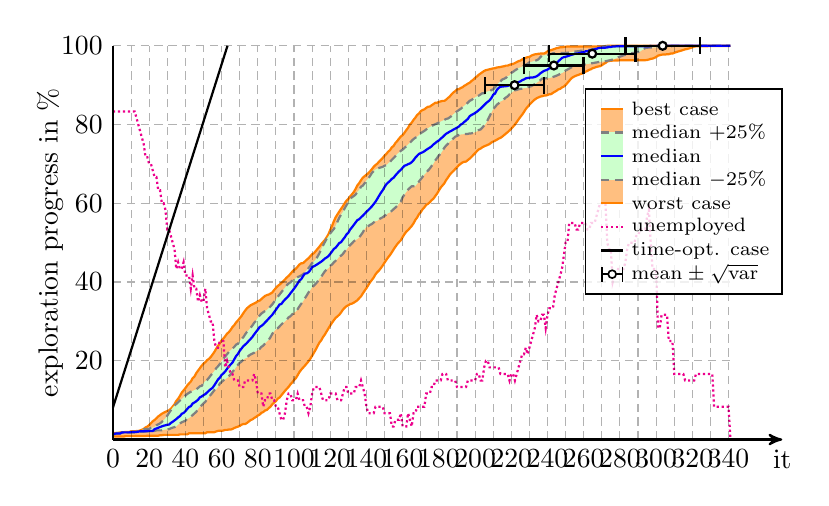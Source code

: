 \begin{tikzpicture}[thick]


% plot data, scaled to 8cm
\begin{scope}[yscale=0.05, xscale=0.023]
\draw[draw=orange, fill=orange!50] (0.00, 0.73) -- (1.00, 0.76) -- (2.00, 0.76) -- (3.00, 0.76) -- (4.00, 0.76) -- (5.00, 0.76) -- (6.00, 0.76) -- (7.00, 0.87) -- (8.00, 0.87) -- (9.00, 0.87) -- (10.00, 0.87) -- (11.00, 0.87) -- (12.00, 0.87) -- (13.00, 0.89) -- (14.00, 0.89) -- (15.00, 0.89) -- (16.00, 0.89) -- (17.00, 0.89) -- (18.00, 0.89) -- (19.00, 0.98) -- (20.00, 0.98) -- (21.00, 0.98) -- (22.00, 0.98) -- (23.00, 0.98) -- (24.00, 0.98) -- (25.00, 0.98) -- (26.00, 1.09) -- (27.00, 1.09) -- (28.00, 1.18) -- (29.00, 1.18) -- (30.00, 1.18) -- (31.00, 1.18) -- (32.00, 1.18) -- (33.00, 1.18) -- (34.00, 1.18) -- (35.00, 1.18) -- (36.00, 1.18) -- (37.00, 1.31) -- (38.00, 1.31) -- (39.00, 1.31) -- (40.00, 1.31) -- (41.00, 1.31) -- (42.00, 1.58) -- (43.00, 1.60) -- (44.00, 1.60) -- (45.00, 1.60) -- (46.00, 1.60) -- (47.00, 1.60) -- (48.00, 1.60) -- (49.00, 1.60) -- (50.00, 1.60) -- (51.00, 1.60) -- (52.00, 1.87) -- (53.00, 1.87) -- (54.00, 1.87) -- (55.00, 1.87) -- (56.00, 1.87) -- (57.00, 2.05) -- (58.00, 2.20) -- (59.00, 2.22) -- (60.00, 2.22) -- (61.00, 2.29) -- (62.00, 2.45) -- (63.00, 2.45) -- (64.00, 2.54) -- (65.00, 2.54) -- (66.00, 2.67) -- (67.00, 2.94) -- (68.00, 3.11) -- (69.00, 3.27) -- (70.00, 3.45) -- (71.00, 3.76) -- (72.00, 3.94) -- (73.00, 3.94) -- (74.00, 4.20) -- (75.00, 4.56) -- (76.00, 4.94) -- (77.00, 5.11) -- (78.00, 5.47) -- (79.00, 5.74) -- (80.00, 6.09) -- (81.00, 6.34) -- (82.00, 6.80) -- (83.00, 6.98) -- (84.00, 7.38) -- (85.00, 7.52) -- (86.00, 7.96) -- (87.00, 8.34) -- (88.00, 8.96) -- (89.00, 9.38) -- (90.00, 9.76) -- (91.00, 10.38) -- (92.00, 10.67) -- (93.00, 11.23) -- (94.00, 11.79) -- (95.00, 12.36) -- (96.00, 12.88) -- (97.00, 13.36) -- (98.00, 14.01) -- (99.00, 14.50) -- (100.00, 15.12) -- (101.00, 15.57) -- (102.00, 16.34) -- (103.00, 17.14) -- (104.00, 17.75) -- (105.00, 18.26) -- (106.00, 18.75) -- (107.00, 19.32) -- (108.00, 19.86) -- (109.00, 20.52) -- (110.00, 21.28) -- (111.00, 22.06) -- (112.00, 22.86) -- (113.00, 23.75) -- (114.00, 24.62) -- (115.00, 25.17) -- (116.00, 26.02) -- (117.00, 26.64) -- (118.00, 27.44) -- (119.00, 28.20) -- (120.00, 28.97) -- (121.00, 29.66) -- (122.00, 30.31) -- (123.00, 30.91) -- (124.00, 31.29) -- (125.00, 31.71) -- (126.00, 32.27) -- (127.00, 32.98) -- (128.00, 33.47) -- (129.00, 33.87) -- (130.00, 34.09) -- (131.00, 34.42) -- (132.00, 34.51) -- (133.00, 34.76) -- (134.00, 35.07) -- (135.00, 35.38) -- (136.00, 35.89) -- (137.00, 36.36) -- (138.00, 37.11) -- (139.00, 37.80) -- (140.00, 38.45) -- (141.00, 39.20) -- (142.00, 39.94) -- (143.00, 40.54) -- (144.00, 41.14) -- (145.00, 41.96) -- (146.00, 42.52) -- (147.00, 42.98) -- (148.00, 43.56) -- (149.00, 44.21) -- (150.00, 44.94) -- (151.00, 45.63) -- (152.00, 46.28) -- (153.00, 46.85) -- (154.00, 47.54) -- (155.00, 48.28) -- (156.00, 48.97) -- (157.00, 49.61) -- (158.00, 50.14) -- (159.00, 50.61) -- (160.00, 51.43) -- (161.00, 52.17) -- (162.00, 52.79) -- (163.00, 53.21) -- (164.00, 53.72) -- (165.00, 54.24) -- (166.00, 54.90) -- (167.00, 55.77) -- (168.00, 56.39) -- (169.00, 57.24) -- (170.00, 57.75) -- (171.00, 58.48) -- (172.00, 58.97) -- (173.00, 59.60) -- (174.00, 59.88) -- (175.00, 60.26) -- (176.00, 60.80) -- (177.00, 61.17) -- (178.00, 61.84) -- (179.00, 62.46) -- (180.00, 63.24) -- (181.00, 64.00) -- (182.00, 64.53) -- (183.00, 65.07) -- (184.00, 65.89) -- (185.00, 66.53) -- (186.00, 67.24) -- (187.00, 67.76) -- (188.00, 68.18) -- (189.00, 68.69) -- (190.00, 69.16) -- (191.00, 69.67) -- (192.00, 70.02) -- (193.00, 70.36) -- (194.00, 70.54) -- (195.00, 70.60) -- (196.00, 70.98) -- (197.00, 71.34) -- (198.00, 71.78) -- (199.00, 72.27) -- (200.00, 72.72) -- (201.00, 73.25) -- (202.00, 73.67) -- (203.00, 73.89) -- (204.00, 74.23) -- (205.00, 74.47) -- (206.00, 74.65) -- (207.00, 74.85) -- (208.00, 75.05) -- (209.00, 75.45) -- (210.00, 75.69) -- (211.00, 75.90) -- (212.00, 76.14) -- (213.00, 76.43) -- (214.00, 76.61) -- (215.00, 76.94) -- (216.00, 77.32) -- (217.00, 77.70) -- (218.00, 78.07) -- (219.00, 78.50) -- (220.00, 78.96) -- (221.00, 79.48) -- (222.00, 80.01) -- (223.00, 80.63) -- (224.00, 81.30) -- (225.00, 81.92) -- (226.00, 82.52) -- (227.00, 83.19) -- (228.00, 83.94) -- (229.00, 84.48) -- (230.00, 85.06) -- (231.00, 85.50) -- (232.00, 85.97) -- (233.00, 86.37) -- (234.00, 86.68) -- (235.00, 86.90) -- (236.00, 87.10) -- (237.00, 87.19) -- (238.00, 87.35) -- (239.00, 87.37) -- (240.00, 87.50) -- (241.00, 87.70) -- (242.00, 87.73) -- (243.00, 88.06) -- (244.00, 88.33) -- (245.00, 88.59) -- (246.00, 88.93) -- (247.00, 89.08) -- (248.00, 89.42) -- (249.00, 89.64) -- (250.00, 90.06) -- (251.00, 90.57) -- (252.00, 91.11) -- (253.00, 91.66) -- (254.00, 92.02) -- (255.00, 92.26) -- (256.00, 92.46) -- (257.00, 92.60) -- (258.00, 92.80) -- (259.00, 92.93) -- (260.00, 93.15) -- (261.00, 93.44) -- (262.00, 93.62) -- (263.00, 93.91) -- (264.00, 94.06) -- (265.00, 94.33) -- (266.00, 94.46) -- (267.00, 94.64) -- (268.00, 94.75) -- (269.00, 94.82) -- (270.00, 95.06) -- (271.00, 95.40) -- (272.00, 95.64) -- (273.00, 96.02) -- (274.00, 96.15) -- (275.00, 96.20) -- (276.00, 96.24) -- (277.00, 96.24) -- (278.00, 96.26) -- (279.00, 96.29) -- (280.00, 96.31) -- (281.00, 96.31) -- (282.00, 96.31) -- (283.00, 96.31) -- (284.00, 96.31) -- (285.00, 96.31) -- (286.00, 96.31) -- (287.00, 96.31) -- (288.00, 96.31) -- (289.00, 96.31) -- (290.00, 96.33) -- (291.00, 96.33) -- (292.00, 96.33) -- (293.00, 96.33) -- (294.00, 96.35) -- (295.00, 96.40) -- (296.00, 96.53) -- (297.00, 96.69) -- (298.00, 96.75) -- (299.00, 96.93) -- (300.00, 97.15) -- (301.00, 97.51) -- (302.00, 97.62) -- (303.00, 97.75) -- (304.00, 97.78) -- (305.00, 97.78) -- (306.00, 97.87) -- (307.00, 97.87) -- (308.00, 98.02) -- (309.00, 98.02) -- (310.00, 98.22) -- (311.00, 98.38) -- (312.00, 98.53) -- (313.00, 98.67) -- (314.00, 98.80) -- (315.00, 98.95) -- (316.00, 99.11) -- (317.00, 99.18) -- (318.00, 99.31) -- (319.00, 99.47) -- (320.00, 99.62) -- (321.00, 99.78) -- (322.00, 99.87) -- (323.00, 99.87) -- (324.00, 99.87) -- (325.00, 99.87) -- (326.00, 99.87) -- (327.00, 99.87) -- (328.00, 99.89) -- (329.00, 99.93) -- (330.00, 99.93) -- (331.00, 99.93) -- (332.00, 99.93) -- (333.00, 99.93) -- (334.00, 99.93) -- (335.00, 99.93) -- (336.00, 99.93) -- (337.00, 99.93) -- (338.00, 99.93) -- (339.00, 99.93) -- (340.00, 99.93) -- (341.00, 100.00) -- (341.00, 100.00) -- (340.00, 100.00) -- (339.00, 100.00) -- (338.00, 100.00) -- (337.00, 100.00) -- (336.00, 100.00) -- (335.00, 100.00) -- (334.00, 100.00) -- (333.00, 100.00) -- (332.00, 100.00) -- (331.00, 100.00) -- (330.00, 100.00) -- (329.00, 100.00) -- (328.00, 100.00) -- (327.00, 100.00) -- (326.00, 100.00) -- (325.00, 100.00) -- (324.00, 100.00) -- (323.00, 100.00) -- (322.00, 100.00) -- (321.00, 100.00) -- (320.00, 100.00) -- (319.00, 100.00) -- (318.00, 100.00) -- (317.00, 100.00) -- (316.00, 100.00) -- (315.00, 100.00) -- (314.00, 100.00) -- (313.00, 100.00) -- (312.00, 100.00) -- (311.00, 100.00) -- (310.00, 100.00) -- (309.00, 100.00) -- (308.00, 100.00) -- (307.00, 100.00) -- (306.00, 100.00) -- (305.00, 100.00) -- (304.00, 100.00) -- (303.00, 100.00) -- (302.00, 100.00) -- (301.00, 100.00) -- (300.00, 100.00) -- (299.00, 100.00) -- (298.00, 100.00) -- (297.00, 100.00) -- (296.00, 100.00) -- (295.00, 100.00) -- (294.00, 100.00) -- (293.00, 100.00) -- (292.00, 100.00) -- (291.00, 100.00) -- (290.00, 100.00) -- (289.00, 100.00) -- (288.00, 100.00) -- (287.00, 100.00) -- (286.00, 100.00) -- (285.00, 100.00) -- (284.00, 100.00) -- (283.00, 100.00) -- (282.00, 100.00) -- (281.00, 100.00) -- (280.00, 100.00) -- (279.00, 100.00) -- (278.00, 100.00) -- (277.00, 100.00) -- (276.00, 100.00) -- (275.00, 100.00) -- (274.00, 100.00) -- (273.00, 100.00) -- (272.00, 99.93) -- (271.00, 99.84) -- (270.00, 99.84) -- (269.00, 99.84) -- (268.00, 99.84) -- (267.00, 99.84) -- (266.00, 99.84) -- (265.00, 99.84) -- (264.00, 99.84) -- (263.00, 99.84) -- (262.00, 99.84) -- (261.00, 99.84) -- (260.00, 99.84) -- (259.00, 99.84) -- (258.00, 99.84) -- (257.00, 99.84) -- (256.00, 99.84) -- (255.00, 99.84) -- (254.00, 99.84) -- (253.00, 99.84) -- (252.00, 99.84) -- (251.00, 99.82) -- (250.00, 99.78) -- (249.00, 99.73) -- (248.00, 99.64) -- (247.00, 99.62) -- (246.00, 99.49) -- (245.00, 99.40) -- (244.00, 99.22) -- (243.00, 99.07) -- (242.00, 98.91) -- (241.00, 98.80) -- (240.00, 98.60) -- (239.00, 98.24) -- (238.00, 98.02) -- (237.00, 98.02) -- (236.00, 98.02) -- (235.00, 97.98) -- (234.00, 97.89) -- (233.00, 97.82) -- (232.00, 97.69) -- (231.00, 97.49) -- (230.00, 97.18) -- (229.00, 97.11) -- (228.00, 96.95) -- (227.00, 96.75) -- (226.00, 96.55) -- (225.00, 96.24) -- (224.00, 96.11) -- (223.00, 95.86) -- (222.00, 95.62) -- (221.00, 95.40) -- (220.00, 95.31) -- (219.00, 95.17) -- (218.00, 94.97) -- (217.00, 94.97) -- (216.00, 94.80) -- (215.00, 94.73) -- (214.00, 94.62) -- (213.00, 94.55) -- (212.00, 94.49) -- (211.00, 94.31) -- (210.00, 94.26) -- (209.00, 94.15) -- (208.00, 94.04) -- (207.00, 93.93) -- (206.00, 93.82) -- (205.00, 93.62) -- (204.00, 93.28) -- (203.00, 92.97) -- (202.00, 92.64) -- (201.00, 92.19) -- (200.00, 91.86) -- (199.00, 91.39) -- (198.00, 91.06) -- (197.00, 90.62) -- (196.00, 90.39) -- (195.00, 90.08) -- (194.00, 89.84) -- (193.00, 89.46) -- (192.00, 89.28) -- (191.00, 88.97) -- (190.00, 88.93) -- (189.00, 88.48) -- (188.00, 88.15) -- (187.00, 87.68) -- (186.00, 87.12) -- (185.00, 86.75) -- (184.00, 86.32) -- (183.00, 86.01) -- (182.00, 86.01) -- (181.00, 85.88) -- (180.00, 85.75) -- (179.00, 85.52) -- (178.00, 85.52) -- (177.00, 85.21) -- (176.00, 84.90) -- (175.00, 84.57) -- (174.00, 84.52) -- (173.00, 84.23) -- (172.00, 83.86) -- (171.00, 83.70) -- (170.00, 83.39) -- (169.00, 82.81) -- (168.00, 82.43) -- (167.00, 81.74) -- (166.00, 81.19) -- (165.00, 80.48) -- (164.00, 80.03) -- (163.00, 79.19) -- (162.00, 78.59) -- (161.00, 77.92) -- (160.00, 77.32) -- (159.00, 76.96) -- (158.00, 76.43) -- (157.00, 75.81) -- (156.00, 75.32) -- (155.00, 74.56) -- (154.00, 74.21) -- (153.00, 73.49) -- (152.00, 73.12) -- (151.00, 72.54) -- (150.00, 72.11) -- (149.00, 71.51) -- (148.00, 71.05) -- (147.00, 70.60) -- (146.00, 70.07) -- (145.00, 69.71) -- (144.00, 69.27) -- (143.00, 68.67) -- (142.00, 68.13) -- (141.00, 67.62) -- (140.00, 67.27) -- (139.00, 66.89) -- (138.00, 66.51) -- (137.00, 65.87) -- (136.00, 65.13) -- (135.00, 64.55) -- (134.00, 63.66) -- (133.00, 62.84) -- (132.00, 62.29) -- (131.00, 61.75) -- (130.00, 61.13) -- (129.00, 60.68) -- (128.00, 60.04) -- (127.00, 59.26) -- (126.00, 58.62) -- (125.00, 57.91) -- (124.00, 57.19) -- (123.00, 56.46) -- (122.00, 55.44) -- (121.00, 54.24) -- (120.00, 53.24) -- (119.00, 52.12) -- (118.00, 51.35) -- (117.00, 50.66) -- (116.00, 50.14) -- (115.00, 49.59) -- (114.00, 48.97) -- (113.00, 48.43) -- (112.00, 47.88) -- (111.00, 47.32) -- (110.00, 47.08) -- (109.00, 46.56) -- (108.00, 46.03) -- (107.00, 45.67) -- (106.00, 45.23) -- (105.00, 44.81) -- (104.00, 44.76) -- (103.00, 44.47) -- (102.00, 43.90) -- (101.00, 43.38) -- (100.00, 43.05) -- (99.00, 42.61) -- (98.00, 42.07) -- (97.00, 41.56) -- (96.00, 41.16) -- (95.00, 40.67) -- (94.00, 40.16) -- (93.00, 39.78) -- (92.00, 39.34) -- (91.00, 39.00) -- (90.00, 38.49) -- (89.00, 37.96) -- (88.00, 37.36) -- (87.00, 37.07) -- (86.00, 36.82) -- (85.00, 36.69) -- (84.00, 36.47) -- (83.00, 36.11) -- (82.00, 35.67) -- (81.00, 35.29) -- (80.00, 35.13) -- (79.00, 34.78) -- (78.00, 34.56) -- (77.00, 34.33) -- (76.00, 34.09) -- (75.00, 33.73) -- (74.00, 33.33) -- (73.00, 32.76) -- (72.00, 32.09) -- (71.00, 31.38) -- (70.00, 30.80) -- (69.00, 30.24) -- (68.00, 29.73) -- (67.00, 29.06) -- (66.00, 28.57) -- (65.00, 27.86) -- (64.00, 27.28) -- (63.00, 26.88) -- (62.00, 26.24) -- (61.00, 25.66) -- (60.00, 25.17) -- (59.00, 24.44) -- (58.00, 23.77) -- (57.00, 23.04) -- (56.00, 22.24) -- (55.00, 21.59) -- (54.00, 20.95) -- (53.00, 20.48) -- (52.00, 20.17) -- (51.00, 19.64) -- (50.00, 19.26) -- (49.00, 18.75) -- (48.00, 18.12) -- (47.00, 17.50) -- (46.00, 16.86) -- (45.00, 15.99) -- (44.00, 15.57) -- (43.00, 14.72) -- (42.00, 14.25) -- (41.00, 13.72) -- (40.00, 13.05) -- (39.00, 12.47) -- (38.00, 11.92) -- (37.00, 11.10) -- (36.00, 10.34) -- (35.00, 9.83) -- (34.00, 8.96) -- (33.00, 8.38) -- (32.00, 7.81) -- (31.00, 7.45) -- (30.00, 7.23) -- (29.00, 7.03) -- (28.00, 6.80) -- (27.00, 6.56) -- (26.00, 6.20) -- (25.00, 5.87) -- (24.00, 5.40) -- (23.00, 4.98) -- (22.00, 4.65) -- (21.00, 4.16) -- (20.00, 3.67) -- (19.00, 3.29) -- (18.00, 3.09) -- (17.00, 2.69) -- (16.00, 2.49) -- (15.00, 2.31) -- (14.00, 2.18) -- (13.00, 2.16) -- (12.00, 2.09) -- (11.00, 2.09) -- (10.00, 2.09) -- (9.00, 1.93) -- (8.00, 1.93) -- (7.00, 1.93) -- (6.00, 1.87) -- (5.00, 1.87) -- (4.00, 1.78) -- (3.00, 1.71) -- (2.00, 1.65) -- (1.00, 1.65) -- (0.00, 1.36);
\draw[gray, densely dashed, fill=green!20] (0.00, 1.29) -- (1.00, 1.36) -- (2.00, 1.56) -- (3.00, 1.56) -- (4.00, 1.56) -- (5.00, 1.56) -- (6.00, 1.56) -- (7.00, 1.73) -- (8.00, 1.78) -- (9.00, 1.78) -- (10.00, 1.78) -- (11.00, 1.78) -- (12.00, 1.78) -- (13.00, 1.91) -- (14.00, 1.93) -- (15.00, 2.00) -- (16.00, 2.00) -- (17.00, 2.00) -- (18.00, 2.02) -- (19.00, 2.02) -- (20.00, 2.02) -- (21.00, 2.02) -- (22.00, 2.02) -- (23.00, 2.18) -- (24.00, 2.33) -- (25.00, 2.33) -- (26.00, 2.33) -- (27.00, 2.33) -- (28.00, 2.47) -- (29.00, 2.54) -- (30.00, 2.56) -- (31.00, 2.65) -- (32.00, 2.85) -- (33.00, 3.02) -- (34.00, 3.16) -- (35.00, 3.36) -- (36.00, 3.82) -- (37.00, 4.09) -- (38.00, 4.38) -- (39.00, 4.58) -- (40.00, 4.76) -- (41.00, 5.27) -- (42.00, 5.45) -- (43.00, 5.83) -- (44.00, 6.20) -- (45.00, 6.63) -- (46.00, 7.03) -- (47.00, 7.76) -- (48.00, 8.34) -- (49.00, 8.69) -- (50.00, 9.18) -- (51.00, 9.58) -- (52.00, 10.23) -- (53.00, 10.87) -- (54.00, 11.34) -- (55.00, 11.94) -- (56.00, 12.54) -- (57.00, 12.70) -- (58.00, 13.36) -- (59.00, 14.19) -- (60.00, 14.61) -- (61.00, 15.03) -- (62.00, 15.34) -- (63.00, 15.63) -- (64.00, 16.10) -- (65.00, 16.57) -- (66.00, 17.17) -- (67.00, 17.72) -- (68.00, 18.37) -- (69.00, 18.95) -- (70.00, 19.50) -- (71.00, 19.79) -- (72.00, 20.28) -- (73.00, 20.59) -- (74.00, 20.79) -- (75.00, 21.30) -- (76.00, 21.59) -- (77.00, 21.81) -- (78.00, 22.04) -- (79.00, 22.46) -- (80.00, 22.66) -- (81.00, 23.02) -- (82.00, 23.55) -- (83.00, 23.86) -- (84.00, 24.39) -- (85.00, 24.93) -- (86.00, 25.31) -- (87.00, 26.00) -- (88.00, 26.86) -- (89.00, 27.46) -- (90.00, 28.02) -- (91.00, 28.24) -- (92.00, 28.73) -- (93.00, 29.22) -- (94.00, 29.66) -- (95.00, 30.00) -- (96.00, 30.46) -- (97.00, 31.02) -- (98.00, 31.31) -- (99.00, 31.80) -- (100.00, 32.22) -- (101.00, 32.53) -- (102.00, 33.11) -- (103.00, 33.82) -- (104.00, 34.49) -- (105.00, 35.11) -- (106.00, 35.87) -- (107.00, 36.58) -- (108.00, 37.36) -- (109.00, 37.96) -- (110.00, 38.69) -- (111.00, 39.11) -- (112.00, 39.58) -- (113.00, 40.09) -- (114.00, 40.89) -- (115.00, 41.34) -- (116.00, 42.03) -- (117.00, 42.70) -- (118.00, 43.18) -- (119.00, 43.50) -- (120.00, 44.16) -- (121.00, 44.45) -- (122.00, 45.01) -- (123.00, 45.41) -- (124.00, 45.88) -- (125.00, 46.48) -- (126.00, 46.70) -- (127.00, 47.14) -- (128.00, 47.79) -- (129.00, 48.23) -- (130.00, 48.92) -- (131.00, 49.39) -- (132.00, 49.83) -- (133.00, 50.34) -- (134.00, 50.66) -- (135.00, 50.97) -- (136.00, 51.32) -- (137.00, 51.97) -- (138.00, 52.61) -- (139.00, 53.46) -- (140.00, 54.04) -- (141.00, 54.21) -- (142.00, 54.53) -- (143.00, 54.75) -- (144.00, 55.13) -- (145.00, 55.50) -- (146.00, 55.57) -- (147.00, 55.97) -- (148.00, 56.22) -- (149.00, 56.46) -- (150.00, 56.84) -- (151.00, 57.10) -- (152.00, 57.53) -- (153.00, 57.68) -- (154.00, 58.08) -- (155.00, 58.53) -- (156.00, 58.91) -- (157.00, 59.35) -- (158.00, 60.02) -- (159.00, 60.48) -- (160.00, 61.55) -- (161.00, 62.26) -- (162.00, 62.91) -- (163.00, 63.49) -- (164.00, 63.93) -- (165.00, 64.31) -- (166.00, 64.33) -- (167.00, 64.40) -- (168.00, 64.98) -- (169.00, 65.51) -- (170.00, 66.13) -- (171.00, 66.71) -- (172.00, 67.33) -- (173.00, 67.80) -- (174.00, 68.33) -- (175.00, 68.82) -- (176.00, 69.49) -- (177.00, 70.09) -- (178.00, 70.89) -- (179.00, 71.49) -- (180.00, 72.16) -- (181.00, 72.60) -- (182.00, 73.34) -- (183.00, 74.09) -- (184.00, 74.67) -- (185.00, 75.09) -- (186.00, 75.72) -- (187.00, 76.01) -- (188.00, 76.47) -- (189.00, 76.90) -- (190.00, 77.10) -- (191.00, 77.34) -- (192.00, 77.47) -- (193.00, 77.52) -- (194.00, 77.61) -- (195.00, 77.61) -- (196.00, 77.63) -- (197.00, 77.74) -- (198.00, 77.76) -- (199.00, 77.90) -- (200.00, 78.07) -- (201.00, 78.27) -- (202.00, 78.61) -- (203.00, 78.74) -- (204.00, 79.21) -- (205.00, 79.76) -- (206.00, 80.28) -- (207.00, 81.21) -- (208.00, 82.14) -- (209.00, 83.03) -- (210.00, 83.92) -- (211.00, 84.43) -- (212.00, 85.01) -- (213.00, 85.39) -- (214.00, 85.86) -- (215.00, 86.06) -- (216.00, 86.46) -- (217.00, 86.88) -- (218.00, 87.15) -- (219.00, 87.68) -- (220.00, 88.06) -- (221.00, 88.41) -- (222.00, 88.70) -- (223.00, 88.81) -- (224.00, 88.97) -- (225.00, 89.06) -- (226.00, 89.13) -- (227.00, 89.24) -- (228.00, 89.26) -- (229.00, 89.44) -- (230.00, 89.64) -- (231.00, 89.73) -- (232.00, 90.02) -- (233.00, 90.26) -- (234.00, 90.59) -- (235.00, 90.95) -- (236.00, 91.24) -- (237.00, 91.66) -- (238.00, 91.71) -- (239.00, 91.73) -- (240.00, 91.75) -- (241.00, 91.84) -- (242.00, 91.93) -- (243.00, 92.08) -- (244.00, 92.24) -- (245.00, 92.42) -- (246.00, 92.62) -- (247.00, 92.88) -- (248.00, 93.08) -- (249.00, 93.35) -- (250.00, 93.73) -- (251.00, 93.97) -- (252.00, 94.22) -- (253.00, 94.49) -- (254.00, 94.66) -- (255.00, 94.84) -- (256.00, 94.97) -- (257.00, 94.97) -- (258.00, 95.04) -- (259.00, 95.13) -- (260.00, 95.20) -- (261.00, 95.29) -- (262.00, 95.37) -- (263.00, 95.44) -- (264.00, 95.53) -- (265.00, 95.60) -- (266.00, 95.69) -- (267.00, 95.77) -- (268.00, 95.86) -- (269.00, 95.93) -- (270.00, 95.98) -- (271.00, 96.02) -- (272.00, 96.09) -- (273.00, 96.18) -- (274.00, 96.29) -- (275.00, 96.38) -- (276.00, 96.51) -- (277.00, 96.66) -- (278.00, 96.84) -- (279.00, 97.09) -- (280.00, 97.26) -- (281.00, 97.40) -- (282.00, 97.58) -- (283.00, 97.71) -- (284.00, 97.84) -- (285.00, 97.95) -- (286.00, 98.09) -- (287.00, 98.18) -- (288.00, 98.22) -- (289.00, 98.35) -- (290.00, 98.42) -- (291.00, 98.49) -- (292.00, 98.84) -- (293.00, 99.07) -- (294.00, 99.47) -- (295.00, 99.51) -- (296.00, 99.56) -- (297.00, 99.56) -- (298.00, 99.56) -- (299.00, 99.58) -- (300.00, 99.58) -- (301.00, 99.64) -- (302.00, 99.64) -- (303.00, 99.73) -- (304.00, 99.87) -- (305.00, 99.87) -- (306.00, 99.87) -- (307.00, 99.87) -- (308.00, 99.89) -- (309.00, 99.93) -- (310.00, 100.00) -- (311.00, 100.00) -- (312.00, 100.00) -- (313.00, 100.00) -- (314.00, 100.00) -- (315.00, 100.00) -- (316.00, 100.00) -- (317.00, 100.00) -- (318.00, 100.00) -- (319.00, 100.00) -- (320.00, 100.00) -- (321.00, 100.00) -- (322.00, 100.00) -- (323.00, 100.00) -- (324.00, 100.00) -- (325.00, 100.00) -- (326.00, 100.00) -- (327.00, 100.00) -- (328.00, 100.00) -- (329.00, 100.00) -- (330.00, 100.00) -- (331.00, 100.00) -- (332.00, 100.00) -- (333.00, 100.00) -- (334.00, 100.00) -- (335.00, 100.00) -- (336.00, 100.00) -- (337.00, 100.00) -- (338.00, 100.00) -- (339.00, 100.00) -- (340.00, 100.00) -- (341.00, 100.00) -- (341.00, 100.00) -- (340.00, 100.00) -- (339.00, 100.00) -- (338.00, 100.00) -- (337.00, 100.00) -- (336.00, 100.00) -- (335.00, 100.00) -- (334.00, 100.00) -- (333.00, 100.00) -- (332.00, 100.00) -- (331.00, 100.00) -- (330.00, 100.00) -- (329.00, 100.00) -- (328.00, 100.00) -- (327.00, 100.00) -- (326.00, 100.00) -- (325.00, 100.00) -- (324.00, 100.00) -- (323.00, 100.00) -- (322.00, 100.00) -- (321.00, 100.00) -- (320.00, 100.00) -- (319.00, 100.00) -- (318.00, 100.00) -- (317.00, 100.00) -- (316.00, 100.00) -- (315.00, 100.00) -- (314.00, 100.00) -- (313.00, 100.00) -- (312.00, 100.00) -- (311.00, 100.00) -- (310.00, 100.00) -- (309.00, 100.00) -- (308.00, 100.00) -- (307.00, 100.00) -- (306.00, 100.00) -- (305.00, 100.00) -- (304.00, 100.00) -- (303.00, 100.00) -- (302.00, 100.00) -- (301.00, 100.00) -- (300.00, 100.00) -- (299.00, 100.00) -- (298.00, 100.00) -- (297.00, 100.00) -- (296.00, 99.98) -- (295.00, 99.98) -- (294.00, 99.98) -- (293.00, 99.98) -- (292.00, 99.98) -- (291.00, 99.98) -- (290.00, 99.98) -- (289.00, 99.98) -- (288.00, 99.98) -- (287.00, 99.98) -- (286.00, 99.98) -- (285.00, 99.98) -- (284.00, 99.98) -- (283.00, 99.98) -- (282.00, 99.96) -- (281.00, 99.96) -- (280.00, 99.96) -- (279.00, 99.96) -- (278.00, 99.96) -- (277.00, 99.89) -- (276.00, 99.87) -- (275.00, 99.87) -- (274.00, 99.87) -- (273.00, 99.87) -- (272.00, 99.84) -- (271.00, 99.80) -- (270.00, 99.67) -- (269.00, 99.60) -- (268.00, 99.47) -- (267.00, 99.33) -- (266.00, 99.22) -- (265.00, 99.13) -- (264.00, 99.04) -- (263.00, 98.95) -- (262.00, 98.89) -- (261.00, 98.82) -- (260.00, 98.78) -- (259.00, 98.78) -- (258.00, 98.71) -- (257.00, 98.62) -- (256.00, 98.58) -- (255.00, 98.55) -- (254.00, 98.51) -- (253.00, 98.40) -- (252.00, 98.29) -- (251.00, 98.24) -- (250.00, 98.18) -- (249.00, 98.18) -- (248.00, 98.18) -- (247.00, 98.13) -- (246.00, 98.13) -- (245.00, 98.13) -- (244.00, 98.13) -- (243.00, 98.09) -- (242.00, 97.91) -- (241.00, 97.80) -- (240.00, 97.71) -- (239.00, 97.67) -- (238.00, 97.55) -- (237.00, 97.53) -- (236.00, 97.11) -- (235.00, 96.58) -- (234.00, 96.33) -- (233.00, 96.18) -- (232.00, 96.06) -- (231.00, 95.91) -- (230.00, 95.82) -- (229.00, 95.44) -- (228.00, 95.22) -- (227.00, 94.95) -- (226.00, 94.69) -- (225.00, 94.51) -- (224.00, 94.33) -- (223.00, 94.04) -- (222.00, 93.75) -- (221.00, 93.40) -- (220.00, 93.11) -- (219.00, 92.44) -- (218.00, 92.31) -- (217.00, 91.84) -- (216.00, 91.62) -- (215.00, 91.44) -- (214.00, 90.97) -- (213.00, 90.59) -- (212.00, 90.02) -- (211.00, 89.44) -- (210.00, 88.95) -- (209.00, 88.75) -- (208.00, 88.50) -- (207.00, 88.44) -- (206.00, 88.28) -- (205.00, 87.95) -- (204.00, 87.95) -- (203.00, 87.64) -- (202.00, 87.35) -- (201.00, 87.15) -- (200.00, 86.88) -- (199.00, 86.59) -- (198.00, 86.24) -- (197.00, 86.04) -- (196.00, 85.55) -- (195.00, 85.15) -- (194.00, 84.75) -- (193.00, 84.37) -- (192.00, 83.97) -- (191.00, 83.68) -- (190.00, 83.34) -- (189.00, 82.99) -- (188.00, 82.59) -- (187.00, 82.19) -- (186.00, 81.83) -- (185.00, 81.54) -- (184.00, 81.43) -- (183.00, 81.17) -- (182.00, 80.97) -- (181.00, 80.74) -- (180.00, 80.52) -- (179.00, 80.30) -- (178.00, 80.08) -- (177.00, 79.88) -- (176.00, 79.63) -- (175.00, 79.34) -- (174.00, 79.07) -- (173.00, 78.76) -- (172.00, 78.39) -- (171.00, 78.12) -- (170.00, 77.81) -- (169.00, 77.30) -- (168.00, 76.90) -- (167.00, 76.65) -- (166.00, 76.32) -- (165.00, 75.87) -- (164.00, 75.36) -- (163.00, 74.92) -- (162.00, 74.49) -- (161.00, 74.07) -- (160.00, 73.65) -- (159.00, 73.34) -- (158.00, 72.89) -- (157.00, 72.52) -- (156.00, 71.98) -- (155.00, 71.49) -- (154.00, 71.05) -- (153.00, 70.54) -- (152.00, 70.11) -- (151.00, 69.71) -- (150.00, 69.54) -- (149.00, 69.27) -- (148.00, 69.13) -- (147.00, 68.98) -- (146.00, 68.78) -- (145.00, 68.58) -- (144.00, 68.18) -- (143.00, 67.71) -- (142.00, 66.96) -- (141.00, 66.27) -- (140.00, 65.80) -- (139.00, 65.11) -- (138.00, 64.49) -- (137.00, 64.22) -- (136.00, 63.42) -- (135.00, 62.91) -- (134.00, 62.22) -- (133.00, 61.84) -- (132.00, 61.57) -- (131.00, 61.00) -- (130.00, 60.33) -- (129.00, 59.55) -- (128.00, 58.77) -- (127.00, 57.79) -- (126.00, 57.15) -- (125.00, 56.37) -- (124.00, 55.33) -- (123.00, 54.28) -- (122.00, 53.48) -- (121.00, 52.95) -- (120.00, 52.37) -- (119.00, 51.57) -- (118.00, 50.97) -- (117.00, 50.12) -- (116.00, 49.28) -- (115.00, 48.32) -- (114.00, 47.30) -- (113.00, 46.48) -- (112.00, 45.74) -- (111.00, 45.21) -- (110.00, 44.81) -- (109.00, 44.16) -- (108.00, 43.52) -- (107.00, 43.01) -- (106.00, 42.45) -- (105.00, 41.98) -- (104.00, 41.69) -- (103.00, 41.45) -- (102.00, 41.27) -- (101.00, 40.98) -- (100.00, 40.65) -- (99.00, 40.36) -- (98.00, 39.92) -- (97.00, 39.65) -- (96.00, 39.18) -- (95.00, 38.56) -- (94.00, 38.00) -- (93.00, 37.42) -- (92.00, 36.82) -- (91.00, 36.25) -- (90.00, 35.58) -- (89.00, 34.96) -- (88.00, 34.33) -- (87.00, 33.82) -- (86.00, 33.33) -- (85.00, 32.87) -- (84.00, 32.64) -- (83.00, 32.33) -- (82.00, 32.00) -- (81.00, 31.51) -- (80.00, 30.87) -- (79.00, 30.15) -- (78.00, 29.66) -- (77.00, 28.97) -- (76.00, 28.37) -- (75.00, 27.80) -- (74.00, 27.35) -- (73.00, 26.71) -- (72.00, 25.97) -- (71.00, 25.59) -- (70.00, 24.99) -- (69.00, 24.31) -- (68.00, 24.10) -- (67.00, 23.53) -- (66.00, 23.08) -- (65.00, 22.70) -- (64.00, 22.24) -- (63.00, 21.64) -- (62.00, 21.13) -- (61.00, 20.50) -- (60.00, 19.97) -- (59.00, 19.17) -- (58.00, 18.59) -- (57.00, 18.10) -- (56.00, 17.39) -- (55.00, 16.83) -- (54.00, 16.30) -- (53.00, 15.68) -- (52.00, 15.14) -- (51.00, 14.83) -- (50.00, 14.30) -- (49.00, 13.63) -- (48.00, 13.52) -- (47.00, 13.10) -- (46.00, 12.74) -- (45.00, 12.54) -- (44.00, 12.34) -- (43.00, 12.14) -- (42.00, 11.87) -- (41.00, 11.56) -- (40.00, 11.16) -- (39.00, 10.70) -- (38.00, 10.27) -- (37.00, 9.92) -- (36.00, 9.47) -- (35.00, 9.05) -- (34.00, 8.65) -- (33.00, 8.14) -- (32.00, 7.45) -- (31.00, 6.80) -- (30.00, 6.07) -- (29.00, 5.40) -- (28.00, 4.91) -- (27.00, 4.47) -- (26.00, 4.11) -- (25.00, 3.87) -- (24.00, 3.65) -- (23.00, 3.18) -- (22.00, 3.05) -- (21.00, 3.00) -- (20.00, 2.69) -- (19.00, 2.69) -- (18.00, 2.62) -- (17.00, 2.60) -- (16.00, 2.40) -- (15.00, 2.16) -- (14.00, 2.16) -- (13.00, 2.00) -- (12.00, 2.00) -- (11.00, 2.00) -- (10.00, 1.93) -- (9.00, 1.91) -- (8.00, 1.87) -- (7.00, 1.85) -- (6.00, 1.85) -- (5.00, 1.82) -- (4.00, 1.71) -- (3.00, 1.65) -- (2.00, 1.65) -- (1.00, 1.56) -- (0.00, 1.36);
\draw[blue] (0.00, 1.36) -- (1.00, 1.47) -- (2.00, 1.56) -- (3.00, 1.56) -- (4.00, 1.56) -- (5.00, 1.78) -- (6.00, 1.82) -- (7.00, 1.82) -- (8.00, 1.82) -- (9.00, 1.82) -- (10.00, 1.87) -- (11.00, 1.91) -- (12.00, 1.91) -- (13.00, 1.93) -- (14.00, 2.00) -- (15.00, 2.11) -- (16.00, 2.11) -- (17.00, 2.11) -- (18.00, 2.11) -- (19.00, 2.16) -- (20.00, 2.16) -- (21.00, 2.16) -- (22.00, 2.16) -- (23.00, 2.67) -- (24.00, 2.80) -- (25.00, 2.98) -- (26.00, 3.18) -- (27.00, 3.34) -- (28.00, 3.51) -- (29.00, 3.62) -- (30.00, 3.76) -- (31.00, 3.80) -- (32.00, 4.23) -- (33.00, 4.51) -- (34.00, 4.87) -- (35.00, 5.20) -- (36.00, 5.63) -- (37.00, 5.94) -- (38.00, 6.54) -- (39.00, 6.74) -- (40.00, 7.20) -- (41.00, 7.74) -- (42.00, 8.27) -- (43.00, 8.47) -- (44.00, 9.14) -- (45.00, 9.41) -- (46.00, 9.72) -- (47.00, 10.12) -- (48.00, 10.70) -- (49.00, 10.94) -- (50.00, 11.27) -- (51.00, 11.52) -- (52.00, 11.96) -- (53.00, 12.39) -- (54.00, 12.81) -- (55.00, 13.12) -- (56.00, 13.79) -- (57.00, 14.50) -- (58.00, 15.25) -- (59.00, 15.70) -- (60.00, 16.41) -- (61.00, 16.81) -- (62.00, 17.30) -- (63.00, 17.95) -- (64.00, 18.57) -- (65.00, 19.06) -- (66.00, 19.55) -- (67.00, 20.37) -- (68.00, 21.19) -- (69.00, 21.73) -- (70.00, 22.53) -- (71.00, 23.10) -- (72.00, 23.70) -- (73.00, 24.10) -- (74.00, 24.53) -- (75.00, 25.06) -- (76.00, 25.53) -- (77.00, 26.06) -- (78.00, 26.71) -- (79.00, 27.33) -- (80.00, 27.91) -- (81.00, 28.57) -- (82.00, 28.86) -- (83.00, 29.22) -- (84.00, 29.73) -- (85.00, 30.20) -- (86.00, 30.71) -- (87.00, 31.22) -- (88.00, 31.69) -- (89.00, 32.33) -- (90.00, 32.98) -- (91.00, 33.62) -- (92.00, 34.31) -- (93.00, 34.42) -- (94.00, 35.05) -- (95.00, 35.56) -- (96.00, 36.00) -- (97.00, 36.47) -- (98.00, 37.14) -- (99.00, 37.69) -- (100.00, 38.31) -- (101.00, 38.94) -- (102.00, 39.65) -- (103.00, 40.40) -- (104.00, 40.74) -- (105.00, 41.49) -- (106.00, 42.14) -- (107.00, 42.21) -- (108.00, 42.49) -- (109.00, 43.05) -- (110.00, 43.81) -- (111.00, 44.01) -- (112.00, 44.27) -- (113.00, 44.56) -- (114.00, 44.87) -- (115.00, 45.16) -- (116.00, 45.54) -- (117.00, 45.96) -- (118.00, 46.23) -- (119.00, 46.59) -- (120.00, 47.16) -- (121.00, 47.77) -- (122.00, 48.41) -- (123.00, 48.74) -- (124.00, 49.30) -- (125.00, 49.92) -- (126.00, 50.14) -- (127.00, 50.77) -- (128.00, 51.35) -- (129.00, 52.10) -- (130.00, 52.52) -- (131.00, 53.35) -- (132.00, 53.90) -- (133.00, 54.50) -- (134.00, 55.13) -- (135.00, 55.73) -- (136.00, 55.97) -- (137.00, 56.44) -- (138.00, 56.86) -- (139.00, 57.35) -- (140.00, 57.84) -- (141.00, 58.28) -- (142.00, 58.73) -- (143.00, 59.22) -- (144.00, 59.80) -- (145.00, 60.40) -- (146.00, 61.15) -- (147.00, 61.93) -- (148.00, 62.69) -- (149.00, 63.33) -- (150.00, 64.13) -- (151.00, 64.84) -- (152.00, 65.29) -- (153.00, 65.69) -- (154.00, 66.20) -- (155.00, 66.49) -- (156.00, 67.09) -- (157.00, 67.60) -- (158.00, 68.11) -- (159.00, 68.51) -- (160.00, 69.05) -- (161.00, 69.54) -- (162.00, 69.69) -- (163.00, 69.94) -- (164.00, 70.11) -- (165.00, 70.45) -- (166.00, 70.94) -- (167.00, 71.58) -- (168.00, 72.07) -- (169.00, 72.54) -- (170.00, 72.78) -- (171.00, 72.94) -- (172.00, 73.23) -- (173.00, 73.56) -- (174.00, 73.87) -- (175.00, 74.14) -- (176.00, 74.47) -- (177.00, 74.96) -- (178.00, 75.29) -- (179.00, 75.69) -- (180.00, 75.96) -- (181.00, 76.41) -- (182.00, 76.78) -- (183.00, 77.23) -- (184.00, 77.67) -- (185.00, 77.92) -- (186.00, 78.21) -- (187.00, 78.43) -- (188.00, 78.72) -- (189.00, 78.96) -- (190.00, 79.21) -- (191.00, 79.48) -- (192.00, 79.96) -- (193.00, 80.23) -- (194.00, 80.65) -- (195.00, 81.03) -- (196.00, 81.43) -- (197.00, 82.12) -- (198.00, 82.43) -- (199.00, 82.66) -- (200.00, 82.97) -- (201.00, 83.26) -- (202.00, 83.66) -- (203.00, 84.01) -- (204.00, 84.48) -- (205.00, 84.95) -- (206.00, 85.41) -- (207.00, 85.79) -- (208.00, 86.15) -- (209.00, 86.72) -- (210.00, 87.57) -- (211.00, 87.86) -- (212.00, 88.77) -- (213.00, 89.30) -- (214.00, 89.59) -- (215.00, 89.66) -- (216.00, 89.70) -- (217.00, 89.73) -- (218.00, 89.82) -- (219.00, 89.97) -- (220.00, 90.10) -- (221.00, 90.30) -- (222.00, 90.44) -- (223.00, 90.68) -- (224.00, 90.79) -- (225.00, 90.95) -- (226.00, 91.28) -- (227.00, 91.46) -- (228.00, 91.73) -- (229.00, 91.84) -- (230.00, 91.88) -- (231.00, 91.97) -- (232.00, 91.97) -- (233.00, 92.08) -- (234.00, 92.26) -- (235.00, 92.57) -- (236.00, 93.00) -- (237.00, 93.31) -- (238.00, 93.62) -- (239.00, 93.77) -- (240.00, 93.97) -- (241.00, 94.29) -- (242.00, 94.40) -- (243.00, 94.64) -- (244.00, 95.00) -- (245.00, 95.53) -- (246.00, 96.09) -- (247.00, 96.49) -- (248.00, 96.91) -- (249.00, 97.13) -- (250.00, 97.22) -- (251.00, 97.35) -- (252.00, 97.51) -- (253.00, 97.69) -- (254.00, 97.78) -- (255.00, 97.98) -- (256.00, 98.04) -- (257.00, 98.09) -- (258.00, 98.20) -- (259.00, 98.35) -- (260.00, 98.35) -- (261.00, 98.60) -- (262.00, 98.62) -- (263.00, 98.78) -- (264.00, 98.89) -- (265.00, 98.98) -- (266.00, 99.11) -- (267.00, 99.20) -- (268.00, 99.42) -- (269.00, 99.49) -- (270.00, 99.51) -- (271.00, 99.51) -- (272.00, 99.53) -- (273.00, 99.58) -- (274.00, 99.71) -- (275.00, 99.71) -- (276.00, 99.82) -- (277.00, 99.82) -- (278.00, 99.87) -- (279.00, 99.87) -- (280.00, 99.87) -- (281.00, 99.87) -- (282.00, 99.87) -- (283.00, 99.87) -- (284.00, 99.87) -- (285.00, 99.87) -- (286.00, 99.87) -- (287.00, 99.87) -- (288.00, 99.87) -- (289.00, 99.87) -- (290.00, 99.87) -- (291.00, 99.87) -- (292.00, 99.89) -- (293.00, 99.89) -- (294.00, 99.89) -- (295.00, 99.89) -- (296.00, 99.89) -- (297.00, 99.96) -- (298.00, 99.98) -- (299.00, 99.98) -- (300.00, 99.98) -- (301.00, 100.00) -- (302.00, 100.00) -- (303.00, 100.00) -- (304.00, 100.00) -- (305.00, 100.00) -- (306.00, 100.00) -- (307.00, 100.00) -- (308.00, 100.00) -- (309.00, 100.00) -- (310.00, 100.00) -- (311.00, 100.00) -- (312.00, 100.00) -- (313.00, 100.00) -- (314.00, 100.00) -- (315.00, 100.00) -- (316.00, 100.00) -- (317.00, 100.00) -- (318.00, 100.00) -- (319.00, 100.00) -- (320.00, 100.00) -- (321.00, 100.00) -- (322.00, 100.00) -- (323.00, 100.00) -- (324.00, 100.00) -- (325.00, 100.00) -- (326.00, 100.00) -- (327.00, 100.00) -- (328.00, 100.00) -- (329.00, 100.00) -- (330.00, 100.00) -- (331.00, 100.00) -- (332.00, 100.00) -- (333.00, 100.00) -- (334.00, 100.00) -- (335.00, 100.00) -- (336.00, 100.00) -- (337.00, 100.00) -- (338.00, 100.00) -- (339.00, 100.00) -- (340.00, 100.00) -- (341.00, 100.00);
\draw[densely dotted, magenta] (0.00, 83.33) -- (1.00, 83.33) -- (2.00, 83.33) -- (3.00, 83.33) -- (4.00, 83.33) -- (5.00, 83.33) -- (6.00, 83.33) -- (7.00, 83.33) -- (8.00, 83.33) -- (9.00, 83.33) -- (10.00, 83.33) -- (11.00, 83.33) -- (12.00, 83.33) -- (13.00, 81.67) -- (14.00, 80.00) -- (15.00, 78.33) -- (16.00, 76.67) -- (17.00, 75.00) -- (18.00, 71.67) -- (19.00, 71.67) -- (20.00, 70.00) -- (21.00, 70.00) -- (22.00, 68.33) -- (23.00, 66.67) -- (24.00, 66.67) -- (25.00, 63.33) -- (26.00, 63.33) -- (27.00, 60.00) -- (28.00, 60.00) -- (29.00, 58.33) -- (30.00, 53.33) -- (31.00, 53.33) -- (32.00, 51.67) -- (33.00, 50.00) -- (34.00, 48.33) -- (35.00, 43.33) -- (36.00, 45.00) -- (37.00, 43.33) -- (38.00, 43.33) -- (39.00, 45.00) -- (40.00, 41.67) -- (41.00, 41.67) -- (42.00, 41.67) -- (43.00, 38.33) -- (44.00, 41.67) -- (45.00, 38.33) -- (46.00, 38.33) -- (47.00, 35.00) -- (48.00, 36.67) -- (49.00, 35.00) -- (50.00, 35.00) -- (51.00, 38.33) -- (52.00, 33.33) -- (53.00, 31.67) -- (54.00, 30.00) -- (55.00, 30.00) -- (56.00, 25.00) -- (57.00, 23.33) -- (58.00, 23.33) -- (59.00, 25.00) -- (60.00, 25.00) -- (61.00, 25.00) -- (62.00, 18.33) -- (63.00, 20.00) -- (64.00, 18.33) -- (65.00, 16.67) -- (66.00, 16.67) -- (67.00, 15.00) -- (68.00, 15.00) -- (69.00, 15.00) -- (70.00, 13.33) -- (71.00, 13.33) -- (72.00, 13.33) -- (73.00, 15.00) -- (74.00, 15.00) -- (75.00, 15.00) -- (76.00, 15.00) -- (77.00, 15.00) -- (78.00, 16.67) -- (79.00, 15.00) -- (80.00, 11.67) -- (81.00, 11.67) -- (82.00, 11.67) -- (83.00, 8.33) -- (84.00, 10.00) -- (85.00, 10.00) -- (86.00, 11.67) -- (87.00, 11.67) -- (88.00, 10.00) -- (89.00, 10.00) -- (90.00, 8.33) -- (91.00, 8.33) -- (92.00, 6.67) -- (93.00, 5.00) -- (94.00, 5.00) -- (95.00, 6.67) -- (96.00, 10.00) -- (97.00, 11.67) -- (98.00, 11.67) -- (99.00, 10.00) -- (100.00, 10.00) -- (101.00, 10.00) -- (102.00, 11.67) -- (103.00, 10.00) -- (104.00, 10.00) -- (105.00, 10.00) -- (106.00, 8.33) -- (107.00, 8.33) -- (108.00, 6.67) -- (109.00, 8.33) -- (110.00, 11.67) -- (111.00, 13.33) -- (112.00, 13.33) -- (113.00, 13.33) -- (114.00, 13.33) -- (115.00, 11.67) -- (116.00, 10.00) -- (117.00, 10.00) -- (118.00, 10.00) -- (119.00, 10.00) -- (120.00, 11.67) -- (121.00, 11.67) -- (122.00, 11.67) -- (123.00, 11.67) -- (124.00, 10.00) -- (125.00, 10.00) -- (126.00, 10.00) -- (127.00, 11.67) -- (128.00, 13.33) -- (129.00, 13.33) -- (130.00, 11.67) -- (131.00, 11.67) -- (132.00, 11.67) -- (133.00, 11.67) -- (134.00, 13.33) -- (135.00, 13.33) -- (136.00, 13.33) -- (137.00, 15.00) -- (138.00, 13.33) -- (139.00, 11.67) -- (140.00, 8.33) -- (141.00, 6.67) -- (142.00, 6.67) -- (143.00, 6.67) -- (144.00, 6.67) -- (145.00, 8.33) -- (146.00, 8.33) -- (147.00, 8.33) -- (148.00, 8.33) -- (149.00, 8.33) -- (150.00, 6.67) -- (151.00, 6.67) -- (152.00, 6.67) -- (153.00, 6.67) -- (154.00, 3.33) -- (155.00, 3.33) -- (156.00, 5.00) -- (157.00, 5.00) -- (158.00, 5.00) -- (159.00, 6.67) -- (160.00, 3.33) -- (161.00, 3.33) -- (162.00, 3.33) -- (163.00, 6.67) -- (164.00, 5.00) -- (165.00, 3.33) -- (166.00, 6.67) -- (167.00, 6.67) -- (168.00, 8.33) -- (169.00, 8.33) -- (170.00, 8.33) -- (171.00, 8.33) -- (172.00, 8.33) -- (173.00, 11.67) -- (174.00, 11.67) -- (175.00, 11.67) -- (176.00, 13.33) -- (177.00, 13.33) -- (178.00, 15.00) -- (179.00, 15.00) -- (180.00, 15.00) -- (181.00, 15.00) -- (182.00, 16.67) -- (183.00, 16.67) -- (184.00, 16.67) -- (185.00, 15.00) -- (186.00, 15.00) -- (187.00, 15.00) -- (188.00, 15.00) -- (189.00, 15.00) -- (190.00, 13.33) -- (191.00, 13.33) -- (192.00, 13.33) -- (193.00, 13.33) -- (194.00, 13.33) -- (195.00, 13.33) -- (196.00, 15.00) -- (197.00, 15.00) -- (198.00, 15.00) -- (199.00, 15.00) -- (200.00, 15.00) -- (201.00, 16.67) -- (202.00, 16.67) -- (203.00, 15.00) -- (204.00, 15.00) -- (205.00, 18.33) -- (206.00, 20.00) -- (207.00, 20.00) -- (208.00, 18.33) -- (209.00, 18.33) -- (210.00, 18.33) -- (211.00, 18.33) -- (212.00, 18.33) -- (213.00, 18.33) -- (214.00, 16.67) -- (215.00, 16.67) -- (216.00, 16.67) -- (217.00, 16.67) -- (218.00, 16.67) -- (219.00, 15.00) -- (220.00, 16.67) -- (221.00, 16.67) -- (222.00, 15.00) -- (223.00, 16.67) -- (224.00, 18.33) -- (225.00, 20.00) -- (226.00, 21.67) -- (227.00, 21.67) -- (228.00, 23.33) -- (229.00, 21.67) -- (230.00, 23.33) -- (231.00, 25.00) -- (232.00, 26.67) -- (233.00, 28.33) -- (234.00, 31.67) -- (235.00, 30.00) -- (236.00, 30.00) -- (237.00, 31.67) -- (238.00, 31.67) -- (239.00, 28.33) -- (240.00, 31.67) -- (241.00, 33.33) -- (242.00, 33.33) -- (243.00, 33.33) -- (244.00, 36.67) -- (245.00, 38.33) -- (246.00, 40.00) -- (247.00, 41.67) -- (248.00, 43.33) -- (249.00, 46.67) -- (250.00, 50.00) -- (251.00, 50.00) -- (252.00, 55.00) -- (253.00, 55.00) -- (254.00, 55.00) -- (255.00, 55.00) -- (256.00, 53.33) -- (257.00, 53.33) -- (258.00, 55.00) -- (259.00, 55.00) -- (260.00, 55.00) -- (261.00, 55.00) -- (262.00, 53.33) -- (263.00, 53.33) -- (264.00, 55.00) -- (265.00, 55.00) -- (266.00, 55.00) -- (267.00, 56.67) -- (268.00, 58.33) -- (269.00, 60.00) -- (270.00, 60.00) -- (271.00, 60.00) -- (272.00, 60.00) -- (273.00, 50.00) -- (274.00, 48.33) -- (275.00, 48.33) -- (276.00, 40.00) -- (277.00, 41.67) -- (278.00, 41.67) -- (279.00, 43.33) -- (280.00, 43.33) -- (281.00, 43.33) -- (282.00, 43.33) -- (283.00, 45.00) -- (284.00, 48.33) -- (285.00, 50.00) -- (286.00, 50.00) -- (287.00, 50.00) -- (288.00, 50.00) -- (289.00, 51.67) -- (290.00, 51.67) -- (291.00, 53.33) -- (292.00, 53.33) -- (293.00, 53.33) -- (294.00, 53.33) -- (295.00, 56.67) -- (296.00, 58.33) -- (297.00, 50.00) -- (298.00, 43.33) -- (299.00, 43.33) -- (300.00, 43.33) -- (301.00, 28.33) -- (302.00, 28.33) -- (303.00, 31.67) -- (304.00, 31.67) -- (305.00, 31.67) -- (306.00, 31.67) -- (307.00, 25.00) -- (308.00, 25.00) -- (309.00, 25.00) -- (310.00, 16.67) -- (311.00, 16.67) -- (312.00, 16.67) -- (313.00, 16.67) -- (314.00, 16.67) -- (315.00, 16.67) -- (316.00, 15.00) -- (317.00, 15.00) -- (318.00, 15.00) -- (319.00, 15.00) -- (320.00, 15.00) -- (321.00, 15.00) -- (322.00, 16.67) -- (323.00, 16.67) -- (324.00, 16.67) -- (325.00, 16.67) -- (326.00, 16.67) -- (327.00, 16.67) -- (328.00, 16.67) -- (329.00, 16.67) -- (330.00, 16.67) -- (331.00, 16.67) -- (332.00, 8.33) -- (333.00, 8.33) -- (334.00, 8.33) -- (335.00, 8.33) -- (336.00, 8.33) -- (337.00, 8.33) -- (338.00, 8.33) -- (339.00, 8.33) -- (340.00, 8.33) -- (341.00, 0.00);
\draw[black] (0.00, 8.14) -- (63.25, 100.00);
\draw[densely dashed, thin, black, ystep=20, xstep=10, opacity=0.3] (0, 0) grid (342, 100);
% axis lables
\node[below] at (0, 0) {0};
\node[below] at (20, 0) {20};
\node[below] at (40, 0) {40};
\node[below] at (60, 0) {60};
\node[below] at (80, 0) {80};
\node[below] at (100, 0) {100};
\node[below] at (120, 0) {120};
\node[below] at (140, 0) {140};
\node[below] at (160, 0) {160};
\node[below] at (180, 0) {180};
\node[below] at (200, 0) {200};
\node[below] at (220, 0) {220};
\node[below] at (240, 0) {240};
\node[below] at (260, 0) {260};
\node[below] at (280, 0) {280};
\node[below] at (300, 0) {300};
\node[below] at (320, 0) {320};
\node[below] at (340, 0) {340};
\draw[|-|] (204.896, 90) -- (238.704, 90);
\node[draw, circle, fill=white, inner sep=0mm, minimum size=1mm] at (221.8, 90) {};
% 90: 221.8  +-  16.904
\draw[|-|] (226.508, 95) -- (260.492, 95);
\node[draw, circle, fill=white, inner sep=0mm, minimum size=1mm] at (243.5, 95) {};
% 95: 243.5  +-  16.992
\draw[|-|] (240.205, 98) -- (289.195, 98);
\node[draw, circle, fill=white, inner sep=0mm, minimum size=1mm] at (264.7, 98) {};
% 98: 264.7  +-  24.495
\draw[|-|] (282.401, 100) -- (324.799, 100);
\node[draw, circle, fill=white, inner sep=0mm, minimum size=1mm] at (303.6, 100) {};
% 100: 303.6  +-  21.198
\end{scope}


% axes lables
\begin{scope}[yscale=0.05]
\draw (0.00, 0.00) -- (0.00, 100.00);
\node[left] at (0, 20) {20};
\node[left] at (0, 40) {40};
\node[left] at (0, 60) {60};
\node[left] at (0, 80) {80};
\node[left] at (0, 100) {100};
\node[rotate=90] at (-0.8, 50) {exploration progress in \%};
\draw[->, >=stealth'] (0.00, 0.00) -- (8.50, 0.00);
\node[below] at (8.5, 0) {it};
\end{scope}


% legend
\begin{scope}[xshift=6cm, yshift=2.5cm]
\draw[semithick, fill=white, fill opacity=0.8] (0, -0.65) rectangle +(2.5, 2.6);
\scriptsize
\draw[semithick,|-|] (0.2, -.4) -- +(0.28, 0) node[right, black] {$\text{mean} \pm \sqrt{\text{var}}$};
\node[semithick,draw, circle, fill=white, inner sep=0mm, minimum size=1mm] at (0.34, -0.4) {};
\draw (0.2, -.1) -- +(0.28, 0) node[right, black] {time-opt. case};
\draw[magenta, densely dotted] (0.2, 0.2) -- +(0.28, 0) node[right, black] {unemployed};
\fill[orange!50] (0.2, 0.5) rectangle +(0.28, 1.2);
\fill[green!20] (0.2, 0.8) rectangle +(0.28, 0.6);
\draw[orange] (0.2, 1.7) -- +(0.28, 0) node[right, black] {best case};
\draw[gray, densely dashed] (0.2, 1.4) -- +(0.28, 0) node[right, black] {median $+25\%$};
\draw[blue] (0.2, 1.1) -- +(0.28, 0) node[right, black] {median};
\draw[gray, densely dashed] (0.2, 0.8) -- +(0.28, 0) node[right, black] {median $-25\%$};
\draw[orange] (0.2, 0.5) -- +(0.28, 0) node[right, black] {worst case};
\end{scope}
\end{tikzpicture}
